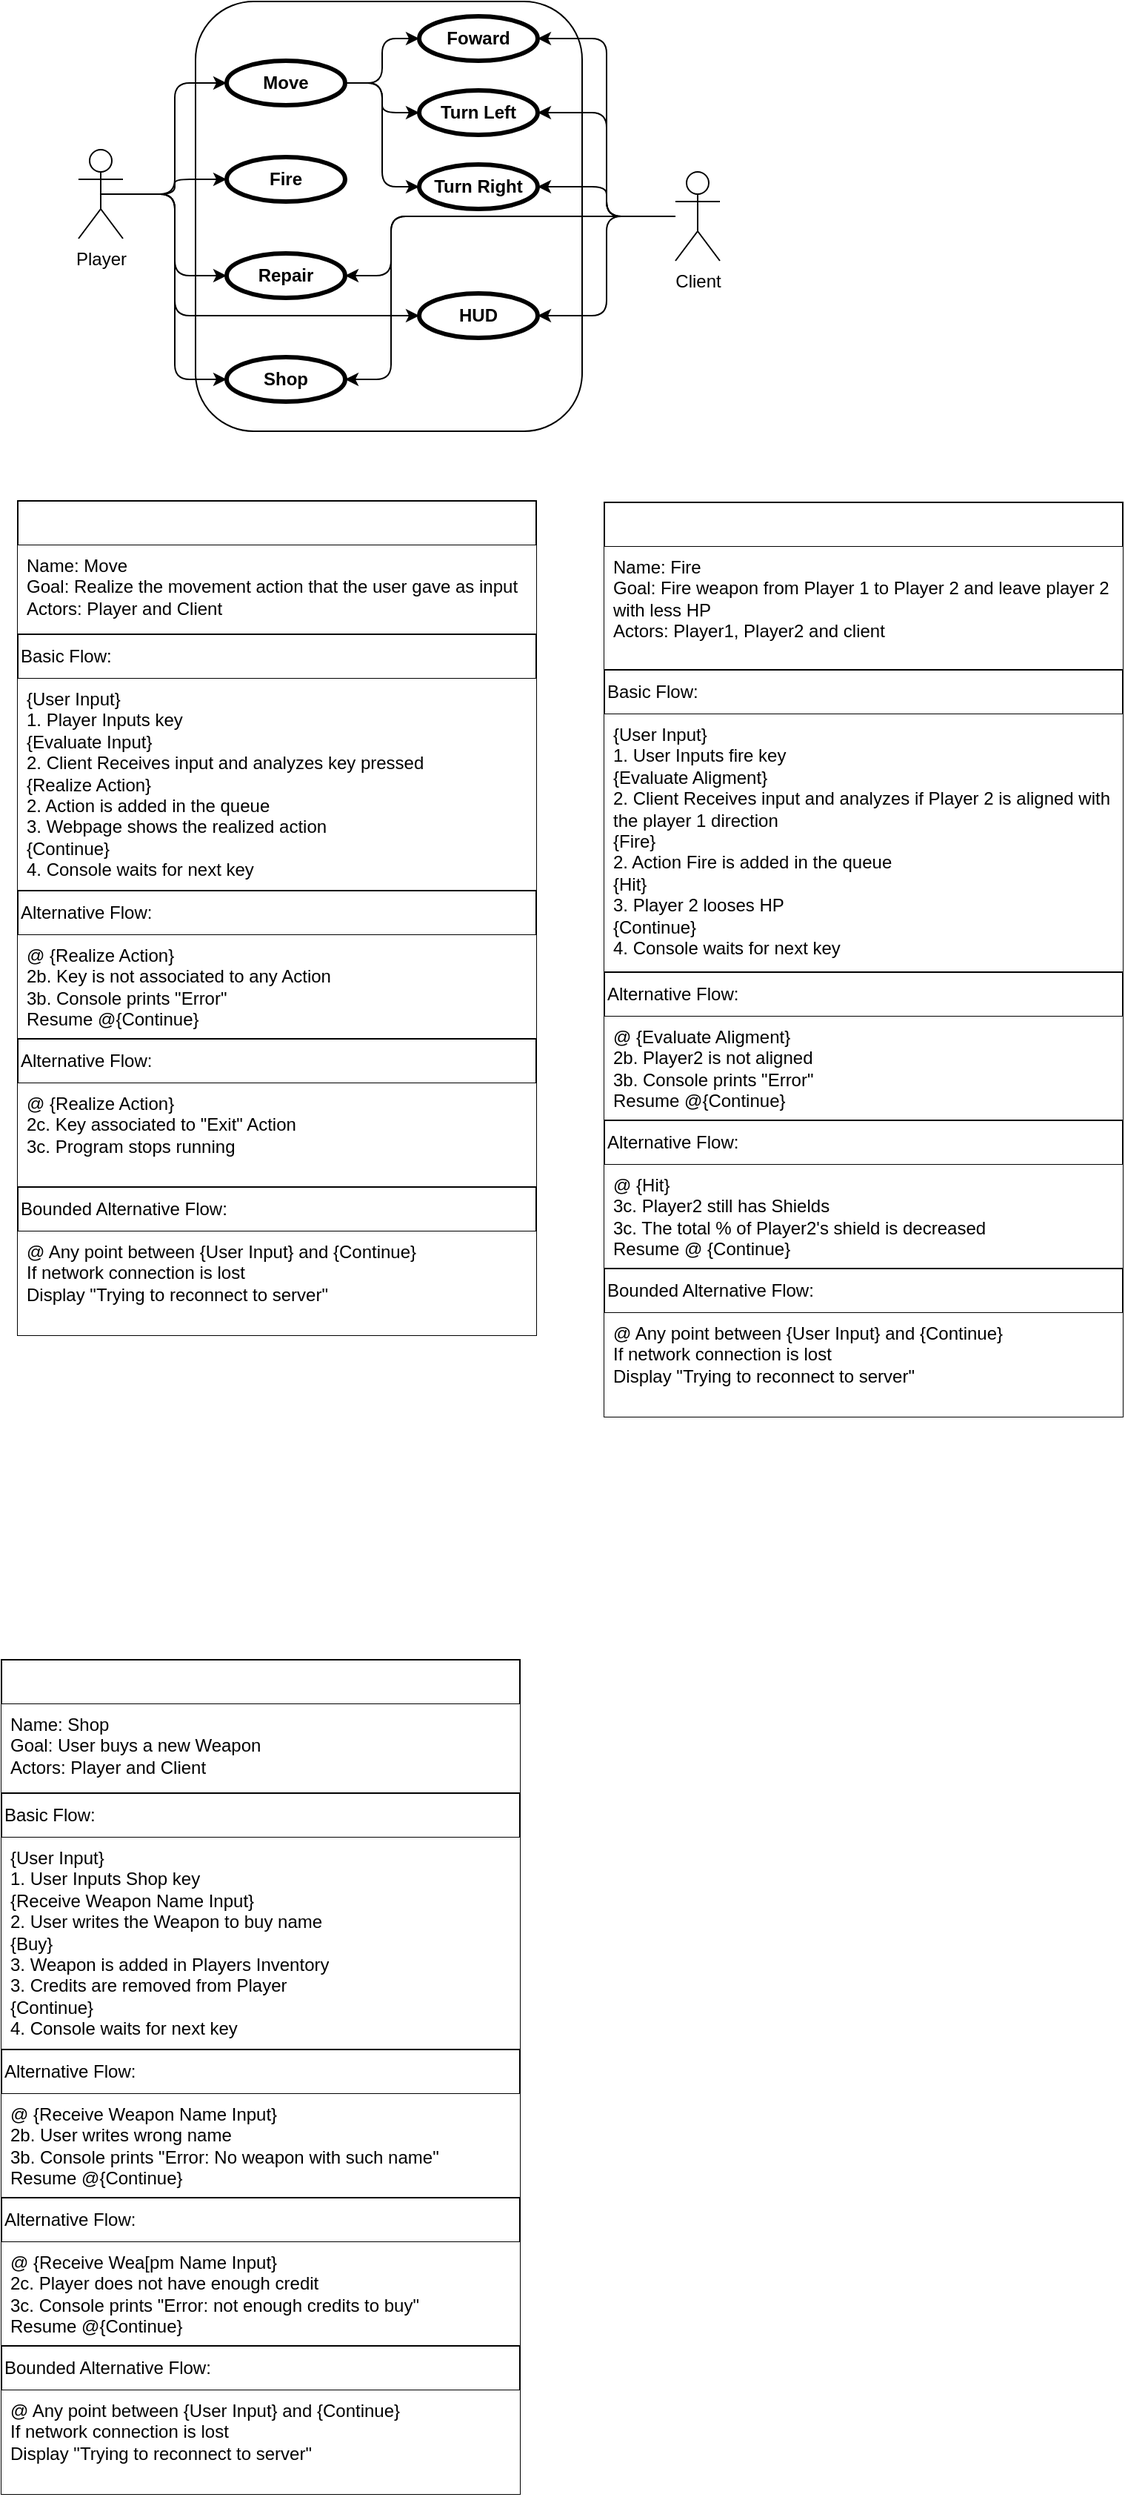 <mxfile>
    <diagram id="Ikyr1FNvLGh7gO3dsZML" name="Page-1">
        <mxGraphModel dx="2229" dy="824" grid="0" gridSize="10" guides="1" tooltips="1" connect="1" arrows="1" fold="1" page="1" pageScale="1" pageWidth="850" pageHeight="1100" background="none" math="0" shadow="0">
            <root>
                <mxCell id="0"/>
                <mxCell id="1" parent="0"/>
                <mxCell id="3" value="" style="rounded=1;whiteSpace=wrap;html=1;" parent="1" vertex="1">
                    <mxGeometry x="149" width="261" height="290" as="geometry"/>
                </mxCell>
                <mxCell id="15" style="edgeStyle=orthogonalEdgeStyle;html=1;entryX=0;entryY=0.5;entryDx=0;entryDy=0;exitX=0.5;exitY=0.5;exitDx=0;exitDy=0;exitPerimeter=0;" parent="1" source="64" target="14" edge="1">
                    <mxGeometry relative="1" as="geometry"/>
                </mxCell>
                <mxCell id="65" style="edgeStyle=orthogonalEdgeStyle;html=1;entryX=1;entryY=0.5;entryDx=0;entryDy=0;" edge="1" parent="1" source="2" target="34">
                    <mxGeometry relative="1" as="geometry"/>
                </mxCell>
                <mxCell id="66" style="edgeStyle=orthogonalEdgeStyle;html=1;entryX=1;entryY=0.5;entryDx=0;entryDy=0;" edge="1" parent="1" source="2" target="35">
                    <mxGeometry relative="1" as="geometry"/>
                </mxCell>
                <mxCell id="67" style="edgeStyle=orthogonalEdgeStyle;html=1;entryX=1;entryY=0.5;entryDx=0;entryDy=0;" edge="1" parent="1" source="2" target="36">
                    <mxGeometry relative="1" as="geometry"/>
                </mxCell>
                <mxCell id="68" style="edgeStyle=orthogonalEdgeStyle;html=1;entryX=1;entryY=0.5;entryDx=0;entryDy=0;" edge="1" parent="1" source="2" target="9">
                    <mxGeometry relative="1" as="geometry">
                        <Array as="points">
                            <mxPoint x="281" y="145"/>
                            <mxPoint x="281" y="185"/>
                        </Array>
                    </mxGeometry>
                </mxCell>
                <mxCell id="69" style="edgeStyle=orthogonalEdgeStyle;html=1;entryX=1;entryY=0.5;entryDx=0;entryDy=0;" edge="1" parent="1" source="2" target="14">
                    <mxGeometry relative="1" as="geometry">
                        <Array as="points">
                            <mxPoint x="281" y="145"/>
                            <mxPoint x="281" y="255"/>
                        </Array>
                    </mxGeometry>
                </mxCell>
                <mxCell id="72" style="edgeStyle=orthogonalEdgeStyle;html=1;entryX=1;entryY=0.5;entryDx=0;entryDy=0;" edge="1" parent="1" source="2" target="70">
                    <mxGeometry relative="1" as="geometry"/>
                </mxCell>
                <mxCell id="2" value="Client" style="shape=umlActor;html=1;verticalLabelPosition=bottom;verticalAlign=top;align=center;" parent="1" vertex="1">
                    <mxGeometry x="473" y="115" width="30" height="60" as="geometry"/>
                </mxCell>
                <mxCell id="37" style="edgeStyle=orthogonalEdgeStyle;html=1;entryX=0;entryY=0.5;entryDx=0;entryDy=0;" parent="1" source="7" target="34" edge="1">
                    <mxGeometry relative="1" as="geometry"/>
                </mxCell>
                <mxCell id="38" style="edgeStyle=orthogonalEdgeStyle;html=1;entryX=0;entryY=0.5;entryDx=0;entryDy=0;" parent="1" source="7" target="35" edge="1">
                    <mxGeometry relative="1" as="geometry"/>
                </mxCell>
                <mxCell id="39" style="edgeStyle=orthogonalEdgeStyle;html=1;entryX=0;entryY=0.5;entryDx=0;entryDy=0;" parent="1" source="7" target="36" edge="1">
                    <mxGeometry relative="1" as="geometry"/>
                </mxCell>
                <mxCell id="7" value="Move" style="shape=ellipse;html=1;strokeWidth=3;fontStyle=1;whiteSpace=wrap;align=center;perimeter=ellipsePerimeter;" parent="1" vertex="1">
                    <mxGeometry x="170" y="40" width="80" height="30" as="geometry"/>
                </mxCell>
                <mxCell id="8" value="Fire" style="shape=ellipse;html=1;strokeWidth=3;fontStyle=1;whiteSpace=wrap;align=center;perimeter=ellipsePerimeter;" parent="1" vertex="1">
                    <mxGeometry x="170" y="105" width="80" height="30" as="geometry"/>
                </mxCell>
                <mxCell id="9" value="Repair" style="shape=ellipse;html=1;strokeWidth=3;fontStyle=1;whiteSpace=wrap;align=center;perimeter=ellipsePerimeter;" parent="1" vertex="1">
                    <mxGeometry x="170" y="170" width="80" height="30" as="geometry"/>
                </mxCell>
                <mxCell id="10" style="edgeStyle=orthogonalEdgeStyle;html=1;entryX=0;entryY=0.5;entryDx=0;entryDy=0;exitX=0.5;exitY=0.5;exitDx=0;exitDy=0;exitPerimeter=0;" parent="1" source="64" target="7" edge="1">
                    <mxGeometry relative="1" as="geometry">
                        <mxPoint x="93" y="130" as="sourcePoint"/>
                    </mxGeometry>
                </mxCell>
                <mxCell id="11" style="edgeStyle=orthogonalEdgeStyle;html=1;entryX=0;entryY=0.5;entryDx=0;entryDy=0;exitX=0.5;exitY=0.5;exitDx=0;exitDy=0;exitPerimeter=0;" parent="1" source="64" target="8" edge="1">
                    <mxGeometry relative="1" as="geometry"/>
                </mxCell>
                <mxCell id="12" style="edgeStyle=orthogonalEdgeStyle;html=1;entryX=0;entryY=0.5;entryDx=0;entryDy=0;" parent="1" source="64" target="9" edge="1">
                    <mxGeometry relative="1" as="geometry"/>
                </mxCell>
                <mxCell id="14" value="Shop" style="shape=ellipse;html=1;strokeWidth=3;fontStyle=1;whiteSpace=wrap;align=center;perimeter=ellipsePerimeter;" parent="1" vertex="1">
                    <mxGeometry x="170" y="240" width="80" height="30" as="geometry"/>
                </mxCell>
                <mxCell id="30" value="" style="swimlane;fontStyle=0;childLayout=stackLayout;horizontal=1;startSize=30;horizontalStack=0;resizeParent=1;resizeParentMax=0;resizeLast=0;collapsible=0;marginBottom=0;whiteSpace=wrap;html=1;align=left;expand=1;resizeWidth=1;resizeHeight=1;" parent="1" vertex="1">
                    <mxGeometry x="29" y="337" width="350" height="563" as="geometry"/>
                </mxCell>
                <mxCell id="31" value="Name: Move&lt;br&gt;Goal: Realize the movement action that the user gave as input&lt;br&gt;Actors: Player and Client" style="text;strokeColor=none;fillColor=default;align=left;verticalAlign=top;spacingLeft=4;spacingRight=4;overflow=hidden;points=[[0,0.5],[1,0.5]];portConstraint=eastwest;rotatable=0;whiteSpace=wrap;html=1;resizeWidth=1;resizeHeight=1;imageAspect=0;" parent="30" vertex="1">
                    <mxGeometry y="30" width="350" height="60" as="geometry"/>
                </mxCell>
                <mxCell id="22" value="Basic Flow:" style="swimlane;fontStyle=0;childLayout=stackLayout;horizontal=1;startSize=30;horizontalStack=0;resizeParent=1;resizeParentMax=0;resizeLast=0;collapsible=0;marginBottom=0;whiteSpace=wrap;html=1;align=left;expand=1;resizeWidth=1;resizeHeight=1;" parent="30" vertex="1">
                    <mxGeometry y="90" width="350" height="273" as="geometry"/>
                </mxCell>
                <mxCell id="25" value="{User Input}&lt;br&gt;1. Player Inputs key&lt;br&gt;{Evaluate Input}&lt;br&gt;2. Client Receives input and analyzes key pressed&lt;br&gt;{Realize Action}&lt;br&gt;2. Action is added in the queue&lt;br&gt;3. Webpage shows the realized action&lt;br&gt;{Continue}&lt;br&gt;4. Console waits for next key" style="text;strokeColor=none;fillColor=default;align=left;verticalAlign=top;spacingLeft=4;spacingRight=4;overflow=hidden;points=[[0,0.5],[1,0.5]];portConstraint=eastwest;rotatable=0;whiteSpace=wrap;html=1;resizeWidth=1;resizeHeight=1;imageAspect=0;" parent="22" vertex="1">
                    <mxGeometry y="30" width="350" height="143" as="geometry"/>
                </mxCell>
                <mxCell id="32" value="Alternative Flow:" style="swimlane;fontStyle=0;childLayout=stackLayout;horizontal=1;startSize=30;horizontalStack=0;resizeParent=1;resizeParentMax=0;resizeLast=0;collapsible=0;marginBottom=0;whiteSpace=wrap;html=1;align=left;expand=1;resizeWidth=1;resizeHeight=1;" parent="22" vertex="1">
                    <mxGeometry y="173" width="350" height="100" as="geometry"/>
                </mxCell>
                <mxCell id="33" value="@ {Realize Action}&lt;br&gt;2b. Key is not associated to any Action&lt;br&gt;3b. Console prints &quot;Error&quot;&lt;br&gt;Resume @{Continue}&amp;nbsp;" style="text;strokeColor=none;fillColor=default;align=left;verticalAlign=top;spacingLeft=4;spacingRight=4;overflow=hidden;points=[[0,0.5],[1,0.5]];portConstraint=eastwest;rotatable=0;whiteSpace=wrap;html=1;resizeWidth=1;resizeHeight=1;imageAspect=0;" parent="32" vertex="1">
                    <mxGeometry y="30" width="350" height="70" as="geometry"/>
                </mxCell>
                <mxCell id="40" value="Alternative Flow:" style="swimlane;fontStyle=0;childLayout=stackLayout;horizontal=1;startSize=30;horizontalStack=0;resizeParent=1;resizeParentMax=0;resizeLast=0;collapsible=0;marginBottom=0;whiteSpace=wrap;html=1;align=left;expand=1;resizeWidth=1;resizeHeight=1;" vertex="1" parent="30">
                    <mxGeometry y="363" width="350" height="100" as="geometry"/>
                </mxCell>
                <mxCell id="41" value="@ {Realize Action}&lt;br&gt;2c. Key associated to &quot;Exit&quot; Action&lt;br&gt;3c. Program stops running" style="text;strokeColor=none;fillColor=default;align=left;verticalAlign=top;spacingLeft=4;spacingRight=4;overflow=hidden;points=[[0,0.5],[1,0.5]];portConstraint=eastwest;rotatable=0;whiteSpace=wrap;html=1;resizeWidth=1;resizeHeight=1;imageAspect=0;" vertex="1" parent="40">
                    <mxGeometry y="30" width="350" height="70" as="geometry"/>
                </mxCell>
                <mxCell id="42" value="Bounded Alternative Flow:" style="swimlane;fontStyle=0;childLayout=stackLayout;horizontal=1;startSize=30;horizontalStack=0;resizeParent=1;resizeParentMax=0;resizeLast=0;collapsible=0;marginBottom=0;whiteSpace=wrap;html=1;align=left;expand=1;resizeWidth=1;resizeHeight=1;" vertex="1" parent="30">
                    <mxGeometry y="463" width="350" height="100" as="geometry"/>
                </mxCell>
                <mxCell id="43" value="@ Any point between {User Input} and {Continue}&lt;br&gt;If network connection is lost&lt;br&gt;Display &quot;Trying to reconnect to server&quot;" style="text;strokeColor=none;fillColor=default;align=left;verticalAlign=top;spacingLeft=4;spacingRight=4;overflow=hidden;points=[[0,0.5],[1,0.5]];portConstraint=eastwest;rotatable=0;whiteSpace=wrap;html=1;resizeWidth=1;resizeHeight=1;imageAspect=0;" vertex="1" parent="42">
                    <mxGeometry y="30" width="350" height="70" as="geometry"/>
                </mxCell>
                <mxCell id="34" value="Foward" style="shape=ellipse;html=1;strokeWidth=3;fontStyle=1;whiteSpace=wrap;align=center;perimeter=ellipsePerimeter;" parent="1" vertex="1">
                    <mxGeometry x="300" y="10" width="80" height="30" as="geometry"/>
                </mxCell>
                <mxCell id="35" value="Turn Left" style="shape=ellipse;html=1;strokeWidth=3;fontStyle=1;whiteSpace=wrap;align=center;perimeter=ellipsePerimeter;" parent="1" vertex="1">
                    <mxGeometry x="300" y="60" width="80" height="30" as="geometry"/>
                </mxCell>
                <mxCell id="36" value="Turn Right" style="shape=ellipse;html=1;strokeWidth=3;fontStyle=1;whiteSpace=wrap;align=center;perimeter=ellipsePerimeter;" parent="1" vertex="1">
                    <mxGeometry x="300" y="110" width="80" height="30" as="geometry"/>
                </mxCell>
                <mxCell id="44" value="" style="swimlane;fontStyle=0;childLayout=stackLayout;horizontal=1;startSize=30;horizontalStack=0;resizeParent=1;resizeParentMax=0;resizeLast=0;collapsible=0;marginBottom=0;whiteSpace=wrap;html=1;align=left;expand=1;resizeWidth=1;resizeHeight=1;" vertex="1" parent="1">
                    <mxGeometry x="425" y="338" width="350" height="617" as="geometry"/>
                </mxCell>
                <mxCell id="45" value="Name: Fire&lt;br&gt;Goal: Fire weapon from Player 1 to Player 2 and leave player 2 with less HP&lt;br&gt;Actors: Player1, Player2 and client" style="text;strokeColor=none;fillColor=default;align=left;verticalAlign=top;spacingLeft=4;spacingRight=4;overflow=hidden;points=[[0,0.5],[1,0.5]];portConstraint=eastwest;rotatable=0;whiteSpace=wrap;html=1;resizeWidth=1;resizeHeight=1;imageAspect=0;" vertex="1" parent="44">
                    <mxGeometry y="30" width="350" height="83" as="geometry"/>
                </mxCell>
                <mxCell id="46" value="Basic Flow:" style="swimlane;fontStyle=0;childLayout=stackLayout;horizontal=1;startSize=30;horizontalStack=0;resizeParent=1;resizeParentMax=0;resizeLast=0;collapsible=0;marginBottom=0;whiteSpace=wrap;html=1;align=left;expand=1;resizeWidth=1;resizeHeight=1;" vertex="1" parent="44">
                    <mxGeometry y="113" width="350" height="304" as="geometry"/>
                </mxCell>
                <mxCell id="47" value="{User Input}&lt;br&gt;1. User Inputs fire key&lt;br&gt;{Evaluate Aligment}&lt;br&gt;2. Client Receives input and analyzes if Player 2 is aligned with the player 1 direction&lt;br&gt;{Fire}&lt;br&gt;2. Action Fire is added in the queue&lt;br&gt;{Hit}&lt;br&gt;3. Player 2 looses HP&lt;br&gt;{Continue}&lt;br&gt;4. Console waits for next key" style="text;strokeColor=none;fillColor=default;align=left;verticalAlign=top;spacingLeft=4;spacingRight=4;overflow=hidden;points=[[0,0.5],[1,0.5]];portConstraint=eastwest;rotatable=0;whiteSpace=wrap;html=1;resizeWidth=1;resizeHeight=1;imageAspect=0;" vertex="1" parent="46">
                    <mxGeometry y="30" width="350" height="174" as="geometry"/>
                </mxCell>
                <mxCell id="48" value="Alternative Flow:" style="swimlane;fontStyle=0;childLayout=stackLayout;horizontal=1;startSize=30;horizontalStack=0;resizeParent=1;resizeParentMax=0;resizeLast=0;collapsible=0;marginBottom=0;whiteSpace=wrap;html=1;align=left;expand=1;resizeWidth=1;resizeHeight=1;" vertex="1" parent="46">
                    <mxGeometry y="204" width="350" height="100" as="geometry"/>
                </mxCell>
                <mxCell id="49" value="@ {Evaluate Aligment}&lt;br&gt;2b. Player2 is not aligned&lt;br&gt;3b. Console prints &quot;Error&quot;&lt;br&gt;Resume @{Continue}&amp;nbsp;" style="text;strokeColor=none;fillColor=default;align=left;verticalAlign=top;spacingLeft=4;spacingRight=4;overflow=hidden;points=[[0,0.5],[1,0.5]];portConstraint=eastwest;rotatable=0;whiteSpace=wrap;html=1;resizeWidth=1;resizeHeight=1;imageAspect=0;" vertex="1" parent="48">
                    <mxGeometry y="30" width="350" height="70" as="geometry"/>
                </mxCell>
                <mxCell id="50" value="Alternative Flow:" style="swimlane;fontStyle=0;childLayout=stackLayout;horizontal=1;startSize=30;horizontalStack=0;resizeParent=1;resizeParentMax=0;resizeLast=0;collapsible=0;marginBottom=0;whiteSpace=wrap;html=1;align=left;expand=1;resizeWidth=1;resizeHeight=1;" vertex="1" parent="44">
                    <mxGeometry y="417" width="350" height="100" as="geometry"/>
                </mxCell>
                <mxCell id="51" value="@ {Hit}&lt;br&gt;3c. Player2 still has Shields&lt;br&gt;3c. The total % of Player2's shield is decreased&lt;br&gt;Resume @ {Continue}" style="text;strokeColor=none;fillColor=default;align=left;verticalAlign=top;spacingLeft=4;spacingRight=4;overflow=hidden;points=[[0,0.5],[1,0.5]];portConstraint=eastwest;rotatable=0;whiteSpace=wrap;html=1;resizeWidth=1;resizeHeight=1;imageAspect=0;" vertex="1" parent="50">
                    <mxGeometry y="30" width="350" height="70" as="geometry"/>
                </mxCell>
                <mxCell id="52" value="Bounded Alternative Flow:" style="swimlane;fontStyle=0;childLayout=stackLayout;horizontal=1;startSize=30;horizontalStack=0;resizeParent=1;resizeParentMax=0;resizeLast=0;collapsible=0;marginBottom=0;whiteSpace=wrap;html=1;align=left;expand=1;resizeWidth=1;resizeHeight=1;" vertex="1" parent="44">
                    <mxGeometry y="517" width="350" height="100" as="geometry"/>
                </mxCell>
                <mxCell id="53" value="@ Any point between {User Input} and {Continue}&lt;br&gt;If network connection is lost&lt;br&gt;Display &quot;Trying to reconnect to server&quot;" style="text;strokeColor=none;fillColor=default;align=left;verticalAlign=top;spacingLeft=4;spacingRight=4;overflow=hidden;points=[[0,0.5],[1,0.5]];portConstraint=eastwest;rotatable=0;whiteSpace=wrap;html=1;resizeWidth=1;resizeHeight=1;imageAspect=0;" vertex="1" parent="52">
                    <mxGeometry y="30" width="350" height="70" as="geometry"/>
                </mxCell>
                <mxCell id="54" value="" style="swimlane;fontStyle=0;childLayout=stackLayout;horizontal=1;startSize=30;horizontalStack=0;resizeParent=1;resizeParentMax=0;resizeLast=0;collapsible=0;marginBottom=0;whiteSpace=wrap;html=1;align=left;expand=1;resizeWidth=1;resizeHeight=1;" vertex="1" parent="1">
                    <mxGeometry x="18" y="1119" width="350" height="563" as="geometry"/>
                </mxCell>
                <mxCell id="55" value="Name: Shop&lt;br&gt;Goal: User buys a new Weapon&lt;br&gt;Actors: Player and Client" style="text;strokeColor=none;fillColor=default;align=left;verticalAlign=top;spacingLeft=4;spacingRight=4;overflow=hidden;points=[[0,0.5],[1,0.5]];portConstraint=eastwest;rotatable=0;whiteSpace=wrap;html=1;resizeWidth=1;resizeHeight=1;imageAspect=0;" vertex="1" parent="54">
                    <mxGeometry y="30" width="350" height="60" as="geometry"/>
                </mxCell>
                <mxCell id="56" value="Basic Flow:" style="swimlane;fontStyle=0;childLayout=stackLayout;horizontal=1;startSize=30;horizontalStack=0;resizeParent=1;resizeParentMax=0;resizeLast=0;collapsible=0;marginBottom=0;whiteSpace=wrap;html=1;align=left;expand=1;resizeWidth=1;resizeHeight=1;" vertex="1" parent="54">
                    <mxGeometry y="90" width="350" height="273" as="geometry"/>
                </mxCell>
                <mxCell id="57" value="{User Input}&lt;br&gt;1. User Inputs Shop key&lt;br&gt;{Receive Weapon Name Input}&lt;br&gt;2. User writes the Weapon to buy name&lt;br&gt;{Buy}&lt;br&gt;3. Weapon is added in Players Inventory&lt;br&gt;3. Credits are removed from Player&lt;br&gt;{Continue}&lt;br&gt;4. Console waits for next key" style="text;strokeColor=none;fillColor=default;align=left;verticalAlign=top;spacingLeft=4;spacingRight=4;overflow=hidden;points=[[0,0.5],[1,0.5]];portConstraint=eastwest;rotatable=0;whiteSpace=wrap;html=1;resizeWidth=1;resizeHeight=1;imageAspect=0;" vertex="1" parent="56">
                    <mxGeometry y="30" width="350" height="143" as="geometry"/>
                </mxCell>
                <mxCell id="58" value="Alternative Flow:" style="swimlane;fontStyle=0;childLayout=stackLayout;horizontal=1;startSize=30;horizontalStack=0;resizeParent=1;resizeParentMax=0;resizeLast=0;collapsible=0;marginBottom=0;whiteSpace=wrap;html=1;align=left;expand=1;resizeWidth=1;resizeHeight=1;" vertex="1" parent="56">
                    <mxGeometry y="173" width="350" height="100" as="geometry"/>
                </mxCell>
                <mxCell id="59" value="@ {Receive Weapon Name Input}&lt;br&gt;2b. User writes wrong name&lt;br&gt;3b. Console prints &quot;Error: No weapon with such name&quot;&lt;br&gt;Resume @{Continue}&amp;nbsp;" style="text;strokeColor=none;fillColor=default;align=left;verticalAlign=top;spacingLeft=4;spacingRight=4;overflow=hidden;points=[[0,0.5],[1,0.5]];portConstraint=eastwest;rotatable=0;whiteSpace=wrap;html=1;resizeWidth=1;resizeHeight=1;imageAspect=0;" vertex="1" parent="58">
                    <mxGeometry y="30" width="350" height="70" as="geometry"/>
                </mxCell>
                <mxCell id="60" value="Alternative Flow:" style="swimlane;fontStyle=0;childLayout=stackLayout;horizontal=1;startSize=30;horizontalStack=0;resizeParent=1;resizeParentMax=0;resizeLast=0;collapsible=0;marginBottom=0;whiteSpace=wrap;html=1;align=left;expand=1;resizeWidth=1;resizeHeight=1;" vertex="1" parent="54">
                    <mxGeometry y="363" width="350" height="100" as="geometry"/>
                </mxCell>
                <mxCell id="61" value="@ {Receive Wea[pm Name Input}&lt;br&gt;2c. Player does not have enough credit&lt;br&gt;3c. Console prints &quot;Error: not enough credits to buy&quot;&lt;br&gt;Resume @{Continue}" style="text;strokeColor=none;fillColor=default;align=left;verticalAlign=top;spacingLeft=4;spacingRight=4;overflow=hidden;points=[[0,0.5],[1,0.5]];portConstraint=eastwest;rotatable=0;whiteSpace=wrap;html=1;resizeWidth=1;resizeHeight=1;imageAspect=0;" vertex="1" parent="60">
                    <mxGeometry y="30" width="350" height="70" as="geometry"/>
                </mxCell>
                <mxCell id="62" value="Bounded Alternative Flow:" style="swimlane;fontStyle=0;childLayout=stackLayout;horizontal=1;startSize=30;horizontalStack=0;resizeParent=1;resizeParentMax=0;resizeLast=0;collapsible=0;marginBottom=0;whiteSpace=wrap;html=1;align=left;expand=1;resizeWidth=1;resizeHeight=1;" vertex="1" parent="54">
                    <mxGeometry y="463" width="350" height="100" as="geometry"/>
                </mxCell>
                <mxCell id="63" value="@ Any point between {User Input} and {Continue}&lt;br&gt;If network connection is lost&lt;br&gt;Display &quot;Trying to reconnect to server&quot;" style="text;strokeColor=none;fillColor=default;align=left;verticalAlign=top;spacingLeft=4;spacingRight=4;overflow=hidden;points=[[0,0.5],[1,0.5]];portConstraint=eastwest;rotatable=0;whiteSpace=wrap;html=1;resizeWidth=1;resizeHeight=1;imageAspect=0;" vertex="1" parent="62">
                    <mxGeometry y="30" width="350" height="70" as="geometry"/>
                </mxCell>
                <mxCell id="71" style="edgeStyle=orthogonalEdgeStyle;html=1;entryX=0;entryY=0.5;entryDx=0;entryDy=0;" edge="1" parent="1" source="64" target="70">
                    <mxGeometry relative="1" as="geometry">
                        <Array as="points">
                            <mxPoint x="135" y="130"/>
                            <mxPoint x="135" y="212"/>
                        </Array>
                    </mxGeometry>
                </mxCell>
                <mxCell id="64" value="Player" style="shape=umlActor;html=1;verticalLabelPosition=bottom;verticalAlign=top;align=center;" vertex="1" parent="1">
                    <mxGeometry x="70" y="100" width="30" height="60" as="geometry"/>
                </mxCell>
                <mxCell id="70" value="HUD" style="shape=ellipse;html=1;strokeWidth=3;fontStyle=1;whiteSpace=wrap;align=center;perimeter=ellipsePerimeter;" vertex="1" parent="1">
                    <mxGeometry x="300" y="197" width="80" height="30" as="geometry"/>
                </mxCell>
            </root>
        </mxGraphModel>
    </diagram>
</mxfile>
